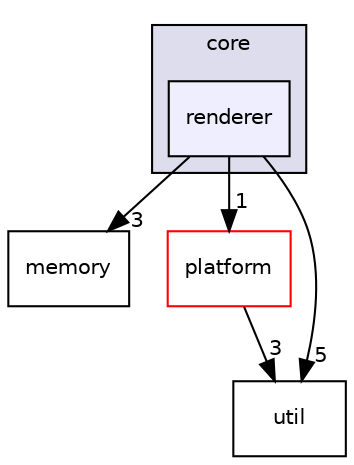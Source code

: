 digraph "engine/src/core/renderer" {
  compound=true
  node [ fontsize="10", fontname="Helvetica"];
  edge [ labelfontsize="10", labelfontname="Helvetica"];
  subgraph clusterdir_5e835386694ce392648cfcf102577fe3 {
    graph [ bgcolor="#ddddee", pencolor="black", label="core" fontname="Helvetica", fontsize="10", URL="dir_5e835386694ce392648cfcf102577fe3.html"]
  dir_ce4abf2d955932dc9caa6b4c1952fc3a [shape=box, label="renderer", style="filled", fillcolor="#eeeeff", pencolor="black", URL="dir_ce4abf2d955932dc9caa6b4c1952fc3a.html"];
  }
  dir_be3b4b56d41ce0bda4292877021d9bf7 [shape=box label="memory" URL="dir_be3b4b56d41ce0bda4292877021d9bf7.html"];
  dir_5023b6ae898e8cb97148492cc641a5cd [shape=box label="platform" fillcolor="white" style="filled" color="red" URL="dir_5023b6ae898e8cb97148492cc641a5cd.html"];
  dir_c7a3b5ee209719b28f9110bbc3ad3b04 [shape=box label="util" URL="dir_c7a3b5ee209719b28f9110bbc3ad3b04.html"];
  dir_5023b6ae898e8cb97148492cc641a5cd->dir_c7a3b5ee209719b28f9110bbc3ad3b04 [headlabel="3", labeldistance=1.5 headhref="dir_000005_000010.html"];
  dir_ce4abf2d955932dc9caa6b4c1952fc3a->dir_be3b4b56d41ce0bda4292877021d9bf7 [headlabel="3", labeldistance=1.5 headhref="dir_000009_000008.html"];
  dir_ce4abf2d955932dc9caa6b4c1952fc3a->dir_5023b6ae898e8cb97148492cc641a5cd [headlabel="1", labeldistance=1.5 headhref="dir_000009_000005.html"];
  dir_ce4abf2d955932dc9caa6b4c1952fc3a->dir_c7a3b5ee209719b28f9110bbc3ad3b04 [headlabel="5", labeldistance=1.5 headhref="dir_000009_000010.html"];
}
